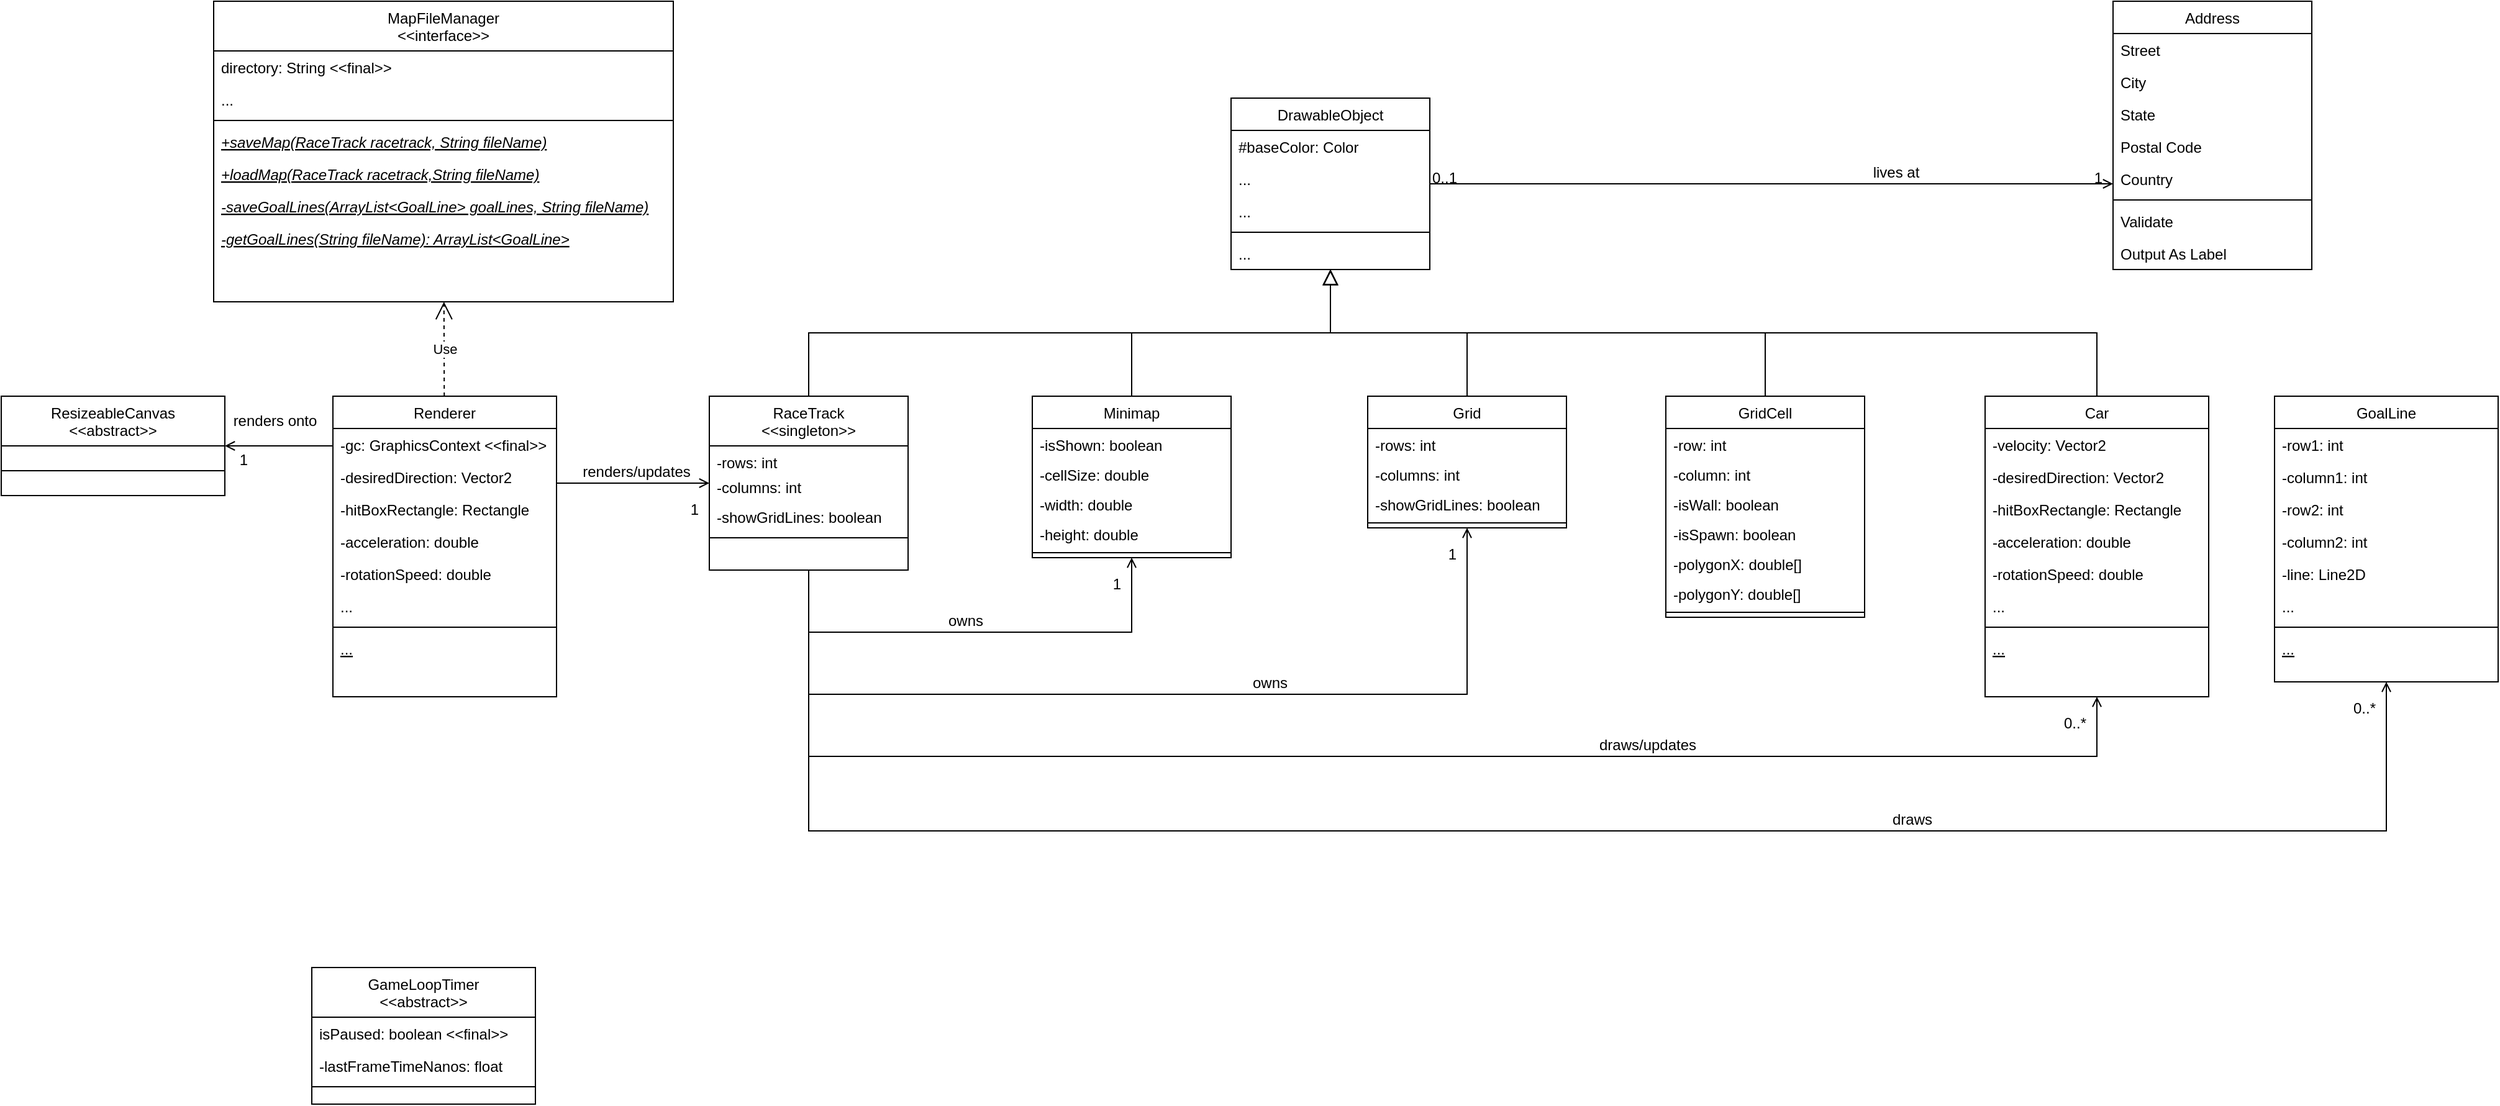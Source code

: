 <mxfile version="13.9.9" type="device"><diagram id="C5RBs43oDa-KdzZeNtuy" name="Page-1"><mxGraphModel dx="2105" dy="948" grid="1" gridSize="10" guides="1" tooltips="1" connect="1" arrows="1" fold="1" page="1" pageScale="1" pageWidth="827" pageHeight="1169" math="0" shadow="0"><root><mxCell id="WIyWlLk6GJQsqaUBKTNV-0"/><mxCell id="WIyWlLk6GJQsqaUBKTNV-1" parent="WIyWlLk6GJQsqaUBKTNV-0"/><mxCell id="zkfFHV4jXpPFQw0GAbJ--0" value="DrawableObject" style="swimlane;fontStyle=0;align=center;verticalAlign=top;childLayout=stackLayout;horizontal=1;startSize=26;horizontalStack=0;resizeParent=1;resizeLast=0;collapsible=1;marginBottom=0;rounded=0;shadow=0;strokeWidth=1;" parent="WIyWlLk6GJQsqaUBKTNV-1" vertex="1"><mxGeometry x="220" y="120" width="160" height="138" as="geometry"><mxRectangle x="230" y="140" width="160" height="26" as="alternateBounds"/></mxGeometry></mxCell><mxCell id="zkfFHV4jXpPFQw0GAbJ--1" value="#baseColor: Color" style="text;align=left;verticalAlign=top;spacingLeft=4;spacingRight=4;overflow=hidden;rotatable=0;points=[[0,0.5],[1,0.5]];portConstraint=eastwest;" parent="zkfFHV4jXpPFQw0GAbJ--0" vertex="1"><mxGeometry y="26" width="160" height="26" as="geometry"/></mxCell><mxCell id="zkfFHV4jXpPFQw0GAbJ--2" value="..." style="text;align=left;verticalAlign=top;spacingLeft=4;spacingRight=4;overflow=hidden;rotatable=0;points=[[0,0.5],[1,0.5]];portConstraint=eastwest;rounded=0;shadow=0;html=0;" parent="zkfFHV4jXpPFQw0GAbJ--0" vertex="1"><mxGeometry y="52" width="160" height="26" as="geometry"/></mxCell><mxCell id="zkfFHV4jXpPFQw0GAbJ--3" value="..." style="text;align=left;verticalAlign=top;spacingLeft=4;spacingRight=4;overflow=hidden;rotatable=0;points=[[0,0.5],[1,0.5]];portConstraint=eastwest;rounded=0;shadow=0;html=0;" parent="zkfFHV4jXpPFQw0GAbJ--0" vertex="1"><mxGeometry y="78" width="160" height="26" as="geometry"/></mxCell><mxCell id="zkfFHV4jXpPFQw0GAbJ--4" value="" style="line;html=1;strokeWidth=1;align=left;verticalAlign=middle;spacingTop=-1;spacingLeft=3;spacingRight=3;rotatable=0;labelPosition=right;points=[];portConstraint=eastwest;" parent="zkfFHV4jXpPFQw0GAbJ--0" vertex="1"><mxGeometry y="104" width="160" height="8" as="geometry"/></mxCell><mxCell id="zkfFHV4jXpPFQw0GAbJ--5" value="..." style="text;align=left;verticalAlign=top;spacingLeft=4;spacingRight=4;overflow=hidden;rotatable=0;points=[[0,0.5],[1,0.5]];portConstraint=eastwest;" parent="zkfFHV4jXpPFQw0GAbJ--0" vertex="1"><mxGeometry y="112" width="160" height="26" as="geometry"/></mxCell><mxCell id="zkfFHV4jXpPFQw0GAbJ--6" value="Car" style="swimlane;fontStyle=0;align=center;verticalAlign=top;childLayout=stackLayout;horizontal=1;startSize=26;horizontalStack=0;resizeParent=1;resizeLast=0;collapsible=1;marginBottom=0;rounded=0;shadow=0;strokeWidth=1;" parent="WIyWlLk6GJQsqaUBKTNV-1" vertex="1"><mxGeometry x="827" y="360" width="180" height="242" as="geometry"><mxRectangle x="130" y="380" width="160" height="26" as="alternateBounds"/></mxGeometry></mxCell><mxCell id="zkfFHV4jXpPFQw0GAbJ--7" value="-velocity: Vector2" style="text;align=left;verticalAlign=top;spacingLeft=4;spacingRight=4;overflow=hidden;rotatable=0;points=[[0,0.5],[1,0.5]];portConstraint=eastwest;" parent="zkfFHV4jXpPFQw0GAbJ--6" vertex="1"><mxGeometry y="26" width="180" height="26" as="geometry"/></mxCell><mxCell id="zkfFHV4jXpPFQw0GAbJ--8" value="-desiredDirection: Vector2" style="text;align=left;verticalAlign=top;spacingLeft=4;spacingRight=4;overflow=hidden;rotatable=0;points=[[0,0.5],[1,0.5]];portConstraint=eastwest;rounded=0;shadow=0;html=0;" parent="zkfFHV4jXpPFQw0GAbJ--6" vertex="1"><mxGeometry y="52" width="180" height="26" as="geometry"/></mxCell><mxCell id="_EABiw9-zHisRcPrjbDA-1" value="-hitBoxRectangle: Rectangle" style="text;align=left;verticalAlign=top;spacingLeft=4;spacingRight=4;overflow=hidden;rotatable=0;points=[[0,0.5],[1,0.5]];portConstraint=eastwest;rounded=0;shadow=0;html=0;" parent="zkfFHV4jXpPFQw0GAbJ--6" vertex="1"><mxGeometry y="78" width="180" height="26" as="geometry"/></mxCell><mxCell id="_EABiw9-zHisRcPrjbDA-2" value="-acceleration: double" style="text;align=left;verticalAlign=top;spacingLeft=4;spacingRight=4;overflow=hidden;rotatable=0;points=[[0,0.5],[1,0.5]];portConstraint=eastwest;rounded=0;shadow=0;html=0;" parent="zkfFHV4jXpPFQw0GAbJ--6" vertex="1"><mxGeometry y="104" width="180" height="26" as="geometry"/></mxCell><mxCell id="_EABiw9-zHisRcPrjbDA-3" value="-rotationSpeed: double" style="text;align=left;verticalAlign=top;spacingLeft=4;spacingRight=4;overflow=hidden;rotatable=0;points=[[0,0.5],[1,0.5]];portConstraint=eastwest;rounded=0;shadow=0;html=0;" parent="zkfFHV4jXpPFQw0GAbJ--6" vertex="1"><mxGeometry y="130" width="180" height="26" as="geometry"/></mxCell><mxCell id="gV0Ae8lYrytgGcHwGClO-4" value="..." style="text;align=left;verticalAlign=top;spacingLeft=4;spacingRight=4;overflow=hidden;rotatable=0;points=[[0,0.5],[1,0.5]];portConstraint=eastwest;rounded=0;shadow=0;html=0;" parent="zkfFHV4jXpPFQw0GAbJ--6" vertex="1"><mxGeometry y="156" width="180" height="26" as="geometry"/></mxCell><mxCell id="zkfFHV4jXpPFQw0GAbJ--9" value="" style="line;html=1;strokeWidth=1;align=left;verticalAlign=middle;spacingTop=-1;spacingLeft=3;spacingRight=3;rotatable=0;labelPosition=right;points=[];portConstraint=eastwest;" parent="zkfFHV4jXpPFQw0GAbJ--6" vertex="1"><mxGeometry y="182" width="180" height="8" as="geometry"/></mxCell><mxCell id="zkfFHV4jXpPFQw0GAbJ--10" value="..." style="text;align=left;verticalAlign=top;spacingLeft=4;spacingRight=4;overflow=hidden;rotatable=0;points=[[0,0.5],[1,0.5]];portConstraint=eastwest;fontStyle=4" parent="zkfFHV4jXpPFQw0GAbJ--6" vertex="1"><mxGeometry y="190" width="180" height="26" as="geometry"/></mxCell><mxCell id="zkfFHV4jXpPFQw0GAbJ--12" value="" style="endArrow=block;endSize=10;endFill=0;shadow=0;strokeWidth=1;rounded=0;edgeStyle=elbowEdgeStyle;elbow=vertical;" parent="WIyWlLk6GJQsqaUBKTNV-1" source="zkfFHV4jXpPFQw0GAbJ--6" target="zkfFHV4jXpPFQw0GAbJ--0" edge="1"><mxGeometry width="160" relative="1" as="geometry"><mxPoint x="200" y="203" as="sourcePoint"/><mxPoint x="200" y="203" as="targetPoint"/></mxGeometry></mxCell><mxCell id="zkfFHV4jXpPFQw0GAbJ--13" value="Grid" style="swimlane;fontStyle=0;align=center;verticalAlign=top;childLayout=stackLayout;horizontal=1;startSize=26;horizontalStack=0;resizeParent=1;resizeLast=0;collapsible=1;marginBottom=0;rounded=0;shadow=0;strokeWidth=1;" parent="WIyWlLk6GJQsqaUBKTNV-1" vertex="1"><mxGeometry x="330" y="360" width="160" height="106" as="geometry"><mxRectangle x="340" y="380" width="170" height="26" as="alternateBounds"/></mxGeometry></mxCell><mxCell id="zkfFHV4jXpPFQw0GAbJ--14" value="-rows: int" style="text;align=left;verticalAlign=top;spacingLeft=4;spacingRight=4;overflow=hidden;rotatable=0;points=[[0,0.5],[1,0.5]];portConstraint=eastwest;" parent="zkfFHV4jXpPFQw0GAbJ--13" vertex="1"><mxGeometry y="26" width="160" height="24" as="geometry"/></mxCell><mxCell id="_EABiw9-zHisRcPrjbDA-4" value="-columns: int" style="text;align=left;verticalAlign=top;spacingLeft=4;spacingRight=4;overflow=hidden;rotatable=0;points=[[0,0.5],[1,0.5]];portConstraint=eastwest;" parent="zkfFHV4jXpPFQw0GAbJ--13" vertex="1"><mxGeometry y="50" width="160" height="24" as="geometry"/></mxCell><mxCell id="_EABiw9-zHisRcPrjbDA-5" value="-showGridLines: boolean" style="text;align=left;verticalAlign=top;spacingLeft=4;spacingRight=4;overflow=hidden;rotatable=0;points=[[0,0.5],[1,0.5]];portConstraint=eastwest;" parent="zkfFHV4jXpPFQw0GAbJ--13" vertex="1"><mxGeometry y="74" width="160" height="24" as="geometry"/></mxCell><mxCell id="zkfFHV4jXpPFQw0GAbJ--15" value="" style="line;html=1;strokeWidth=1;align=left;verticalAlign=middle;spacingTop=-1;spacingLeft=3;spacingRight=3;rotatable=0;labelPosition=right;points=[];portConstraint=eastwest;" parent="zkfFHV4jXpPFQw0GAbJ--13" vertex="1"><mxGeometry y="98" width="160" height="8" as="geometry"/></mxCell><mxCell id="zkfFHV4jXpPFQw0GAbJ--16" value="" style="endArrow=block;endSize=10;endFill=0;shadow=0;strokeWidth=1;rounded=0;edgeStyle=elbowEdgeStyle;elbow=vertical;" parent="WIyWlLk6GJQsqaUBKTNV-1" source="zkfFHV4jXpPFQw0GAbJ--13" target="zkfFHV4jXpPFQw0GAbJ--0" edge="1"><mxGeometry width="160" relative="1" as="geometry"><mxPoint x="210" y="373" as="sourcePoint"/><mxPoint x="310" y="271" as="targetPoint"/></mxGeometry></mxCell><mxCell id="zkfFHV4jXpPFQw0GAbJ--17" value="Address" style="swimlane;fontStyle=0;align=center;verticalAlign=top;childLayout=stackLayout;horizontal=1;startSize=26;horizontalStack=0;resizeParent=1;resizeLast=0;collapsible=1;marginBottom=0;rounded=0;shadow=0;strokeWidth=1;" parent="WIyWlLk6GJQsqaUBKTNV-1" vertex="1"><mxGeometry x="930" y="42" width="160" height="216" as="geometry"><mxRectangle x="550" y="140" width="160" height="26" as="alternateBounds"/></mxGeometry></mxCell><mxCell id="zkfFHV4jXpPFQw0GAbJ--18" value="Street" style="text;align=left;verticalAlign=top;spacingLeft=4;spacingRight=4;overflow=hidden;rotatable=0;points=[[0,0.5],[1,0.5]];portConstraint=eastwest;" parent="zkfFHV4jXpPFQw0GAbJ--17" vertex="1"><mxGeometry y="26" width="160" height="26" as="geometry"/></mxCell><mxCell id="zkfFHV4jXpPFQw0GAbJ--19" value="City" style="text;align=left;verticalAlign=top;spacingLeft=4;spacingRight=4;overflow=hidden;rotatable=0;points=[[0,0.5],[1,0.5]];portConstraint=eastwest;rounded=0;shadow=0;html=0;" parent="zkfFHV4jXpPFQw0GAbJ--17" vertex="1"><mxGeometry y="52" width="160" height="26" as="geometry"/></mxCell><mxCell id="zkfFHV4jXpPFQw0GAbJ--20" value="State" style="text;align=left;verticalAlign=top;spacingLeft=4;spacingRight=4;overflow=hidden;rotatable=0;points=[[0,0.5],[1,0.5]];portConstraint=eastwest;rounded=0;shadow=0;html=0;" parent="zkfFHV4jXpPFQw0GAbJ--17" vertex="1"><mxGeometry y="78" width="160" height="26" as="geometry"/></mxCell><mxCell id="zkfFHV4jXpPFQw0GAbJ--21" value="Postal Code" style="text;align=left;verticalAlign=top;spacingLeft=4;spacingRight=4;overflow=hidden;rotatable=0;points=[[0,0.5],[1,0.5]];portConstraint=eastwest;rounded=0;shadow=0;html=0;" parent="zkfFHV4jXpPFQw0GAbJ--17" vertex="1"><mxGeometry y="104" width="160" height="26" as="geometry"/></mxCell><mxCell id="zkfFHV4jXpPFQw0GAbJ--22" value="Country" style="text;align=left;verticalAlign=top;spacingLeft=4;spacingRight=4;overflow=hidden;rotatable=0;points=[[0,0.5],[1,0.5]];portConstraint=eastwest;rounded=0;shadow=0;html=0;" parent="zkfFHV4jXpPFQw0GAbJ--17" vertex="1"><mxGeometry y="130" width="160" height="26" as="geometry"/></mxCell><mxCell id="zkfFHV4jXpPFQw0GAbJ--23" value="" style="line;html=1;strokeWidth=1;align=left;verticalAlign=middle;spacingTop=-1;spacingLeft=3;spacingRight=3;rotatable=0;labelPosition=right;points=[];portConstraint=eastwest;" parent="zkfFHV4jXpPFQw0GAbJ--17" vertex="1"><mxGeometry y="156" width="160" height="8" as="geometry"/></mxCell><mxCell id="zkfFHV4jXpPFQw0GAbJ--24" value="Validate" style="text;align=left;verticalAlign=top;spacingLeft=4;spacingRight=4;overflow=hidden;rotatable=0;points=[[0,0.5],[1,0.5]];portConstraint=eastwest;" parent="zkfFHV4jXpPFQw0GAbJ--17" vertex="1"><mxGeometry y="164" width="160" height="26" as="geometry"/></mxCell><mxCell id="zkfFHV4jXpPFQw0GAbJ--25" value="Output As Label" style="text;align=left;verticalAlign=top;spacingLeft=4;spacingRight=4;overflow=hidden;rotatable=0;points=[[0,0.5],[1,0.5]];portConstraint=eastwest;" parent="zkfFHV4jXpPFQw0GAbJ--17" vertex="1"><mxGeometry y="190" width="160" height="26" as="geometry"/></mxCell><mxCell id="zkfFHV4jXpPFQw0GAbJ--26" value="" style="endArrow=open;shadow=0;strokeWidth=1;rounded=0;endFill=1;edgeStyle=elbowEdgeStyle;elbow=vertical;" parent="WIyWlLk6GJQsqaUBKTNV-1" source="zkfFHV4jXpPFQw0GAbJ--0" target="zkfFHV4jXpPFQw0GAbJ--17" edge="1"><mxGeometry x="0.5" y="41" relative="1" as="geometry"><mxPoint x="380" y="192" as="sourcePoint"/><mxPoint x="540" y="192" as="targetPoint"/><mxPoint x="-40" y="32" as="offset"/></mxGeometry></mxCell><mxCell id="zkfFHV4jXpPFQw0GAbJ--27" value="0..1" style="resizable=0;align=left;verticalAlign=bottom;labelBackgroundColor=none;fontSize=12;" parent="zkfFHV4jXpPFQw0GAbJ--26" connectable="0" vertex="1"><mxGeometry x="-1" relative="1" as="geometry"><mxPoint y="4" as="offset"/></mxGeometry></mxCell><mxCell id="zkfFHV4jXpPFQw0GAbJ--28" value="1" style="resizable=0;align=right;verticalAlign=bottom;labelBackgroundColor=none;fontSize=12;" parent="zkfFHV4jXpPFQw0GAbJ--26" connectable="0" vertex="1"><mxGeometry x="1" relative="1" as="geometry"><mxPoint x="-7" y="4" as="offset"/></mxGeometry></mxCell><mxCell id="zkfFHV4jXpPFQw0GAbJ--29" value="lives at" style="text;html=1;resizable=0;points=[];;align=center;verticalAlign=middle;labelBackgroundColor=none;rounded=0;shadow=0;strokeWidth=1;fontSize=12;" parent="zkfFHV4jXpPFQw0GAbJ--26" vertex="1" connectable="0"><mxGeometry x="0.5" y="49" relative="1" as="geometry"><mxPoint x="-38" y="40" as="offset"/></mxGeometry></mxCell><mxCell id="_EABiw9-zHisRcPrjbDA-7" value="GridCell&#10;" style="swimlane;fontStyle=0;align=center;verticalAlign=top;childLayout=stackLayout;horizontal=1;startSize=26;horizontalStack=0;resizeParent=1;resizeLast=0;collapsible=1;marginBottom=0;rounded=0;shadow=0;strokeWidth=1;" parent="WIyWlLk6GJQsqaUBKTNV-1" vertex="1"><mxGeometry x="570" y="360" width="160" height="178" as="geometry"><mxRectangle x="340" y="380" width="170" height="26" as="alternateBounds"/></mxGeometry></mxCell><mxCell id="_EABiw9-zHisRcPrjbDA-8" value="-row: int" style="text;align=left;verticalAlign=top;spacingLeft=4;spacingRight=4;overflow=hidden;rotatable=0;points=[[0,0.5],[1,0.5]];portConstraint=eastwest;" parent="_EABiw9-zHisRcPrjbDA-7" vertex="1"><mxGeometry y="26" width="160" height="24" as="geometry"/></mxCell><mxCell id="_EABiw9-zHisRcPrjbDA-9" value="-column: int" style="text;align=left;verticalAlign=top;spacingLeft=4;spacingRight=4;overflow=hidden;rotatable=0;points=[[0,0.5],[1,0.5]];portConstraint=eastwest;" parent="_EABiw9-zHisRcPrjbDA-7" vertex="1"><mxGeometry y="50" width="160" height="24" as="geometry"/></mxCell><mxCell id="_EABiw9-zHisRcPrjbDA-10" value="-isWall: boolean" style="text;align=left;verticalAlign=top;spacingLeft=4;spacingRight=4;overflow=hidden;rotatable=0;points=[[0,0.5],[1,0.5]];portConstraint=eastwest;" parent="_EABiw9-zHisRcPrjbDA-7" vertex="1"><mxGeometry y="74" width="160" height="24" as="geometry"/></mxCell><mxCell id="_EABiw9-zHisRcPrjbDA-13" value="-isSpawn: boolean" style="text;align=left;verticalAlign=top;spacingLeft=4;spacingRight=4;overflow=hidden;rotatable=0;points=[[0,0.5],[1,0.5]];portConstraint=eastwest;" parent="_EABiw9-zHisRcPrjbDA-7" vertex="1"><mxGeometry y="98" width="160" height="24" as="geometry"/></mxCell><mxCell id="_EABiw9-zHisRcPrjbDA-14" value="-polygonX: double[]" style="text;align=left;verticalAlign=top;spacingLeft=4;spacingRight=4;overflow=hidden;rotatable=0;points=[[0,0.5],[1,0.5]];portConstraint=eastwest;" parent="_EABiw9-zHisRcPrjbDA-7" vertex="1"><mxGeometry y="122" width="160" height="24" as="geometry"/></mxCell><mxCell id="_EABiw9-zHisRcPrjbDA-15" value="-polygonY: double[]" style="text;align=left;verticalAlign=top;spacingLeft=4;spacingRight=4;overflow=hidden;rotatable=0;points=[[0,0.5],[1,0.5]];portConstraint=eastwest;" parent="_EABiw9-zHisRcPrjbDA-7" vertex="1"><mxGeometry y="146" width="160" height="24" as="geometry"/></mxCell><mxCell id="_EABiw9-zHisRcPrjbDA-11" value="" style="line;html=1;strokeWidth=1;align=left;verticalAlign=middle;spacingTop=-1;spacingLeft=3;spacingRight=3;rotatable=0;labelPosition=right;points=[];portConstraint=eastwest;" parent="_EABiw9-zHisRcPrjbDA-7" vertex="1"><mxGeometry y="170" width="160" height="8" as="geometry"/></mxCell><mxCell id="_EABiw9-zHisRcPrjbDA-12" value="" style="endArrow=block;endSize=10;endFill=0;shadow=0;strokeWidth=1;rounded=0;edgeStyle=elbowEdgeStyle;elbow=vertical;" parent="WIyWlLk6GJQsqaUBKTNV-1" source="_EABiw9-zHisRcPrjbDA-7" target="zkfFHV4jXpPFQw0GAbJ--0" edge="1"><mxGeometry width="160" relative="1" as="geometry"><mxPoint x="660" y="360" as="sourcePoint"/><mxPoint x="550" y="258" as="targetPoint"/></mxGeometry></mxCell><mxCell id="_EABiw9-zHisRcPrjbDA-16" value="Minimap" style="swimlane;fontStyle=0;align=center;verticalAlign=top;childLayout=stackLayout;horizontal=1;startSize=26;horizontalStack=0;resizeParent=1;resizeLast=0;collapsible=1;marginBottom=0;rounded=0;shadow=0;strokeWidth=1;" parent="WIyWlLk6GJQsqaUBKTNV-1" vertex="1"><mxGeometry x="60" y="360" width="160" height="130" as="geometry"><mxRectangle x="340" y="380" width="170" height="26" as="alternateBounds"/></mxGeometry></mxCell><mxCell id="_EABiw9-zHisRcPrjbDA-17" value="-isShown: boolean" style="text;align=left;verticalAlign=top;spacingLeft=4;spacingRight=4;overflow=hidden;rotatable=0;points=[[0,0.5],[1,0.5]];portConstraint=eastwest;" parent="_EABiw9-zHisRcPrjbDA-16" vertex="1"><mxGeometry y="26" width="160" height="24" as="geometry"/></mxCell><mxCell id="_EABiw9-zHisRcPrjbDA-18" value="-cellSize: double" style="text;align=left;verticalAlign=top;spacingLeft=4;spacingRight=4;overflow=hidden;rotatable=0;points=[[0,0.5],[1,0.5]];portConstraint=eastwest;" parent="_EABiw9-zHisRcPrjbDA-16" vertex="1"><mxGeometry y="50" width="160" height="24" as="geometry"/></mxCell><mxCell id="_EABiw9-zHisRcPrjbDA-19" value="-width: double" style="text;align=left;verticalAlign=top;spacingLeft=4;spacingRight=4;overflow=hidden;rotatable=0;points=[[0,0.5],[1,0.5]];portConstraint=eastwest;" parent="_EABiw9-zHisRcPrjbDA-16" vertex="1"><mxGeometry y="74" width="160" height="24" as="geometry"/></mxCell><mxCell id="_EABiw9-zHisRcPrjbDA-21" value="-height: double" style="text;align=left;verticalAlign=top;spacingLeft=4;spacingRight=4;overflow=hidden;rotatable=0;points=[[0,0.5],[1,0.5]];portConstraint=eastwest;" parent="_EABiw9-zHisRcPrjbDA-16" vertex="1"><mxGeometry y="98" width="160" height="24" as="geometry"/></mxCell><mxCell id="_EABiw9-zHisRcPrjbDA-20" value="" style="line;html=1;strokeWidth=1;align=left;verticalAlign=middle;spacingTop=-1;spacingLeft=3;spacingRight=3;rotatable=0;labelPosition=right;points=[];portConstraint=eastwest;" parent="_EABiw9-zHisRcPrjbDA-16" vertex="1"><mxGeometry y="122" width="160" height="8" as="geometry"/></mxCell><mxCell id="_EABiw9-zHisRcPrjbDA-22" value="" style="endArrow=block;endSize=10;endFill=0;shadow=0;strokeWidth=1;rounded=0;edgeStyle=elbowEdgeStyle;elbow=vertical;" parent="WIyWlLk6GJQsqaUBKTNV-1" source="_EABiw9-zHisRcPrjbDA-16" target="zkfFHV4jXpPFQw0GAbJ--0" edge="1"><mxGeometry width="160" relative="1" as="geometry"><mxPoint x="660" y="370" as="sourcePoint"/><mxPoint x="310" y="268" as="targetPoint"/></mxGeometry></mxCell><mxCell id="_EABiw9-zHisRcPrjbDA-23" value="RaceTrack &#10;&lt;&lt;singleton&gt;&gt;" style="swimlane;fontStyle=0;align=center;verticalAlign=top;childLayout=stackLayout;horizontal=1;startSize=40;horizontalStack=0;resizeParent=1;resizeLast=0;collapsible=1;marginBottom=0;rounded=0;shadow=0;strokeWidth=1;" parent="WIyWlLk6GJQsqaUBKTNV-1" vertex="1"><mxGeometry x="-200" y="360" width="160" height="140" as="geometry"><mxRectangle x="-200" y="350" width="170" height="26" as="alternateBounds"/></mxGeometry></mxCell><mxCell id="_EABiw9-zHisRcPrjbDA-24" value="-rows: int" style="text;align=left;verticalAlign=top;spacingLeft=4;spacingRight=4;overflow=hidden;rotatable=0;points=[[0,0.5],[1,0.5]];portConstraint=eastwest;" parent="_EABiw9-zHisRcPrjbDA-23" vertex="1"><mxGeometry y="40" width="160" height="20" as="geometry"/></mxCell><mxCell id="_EABiw9-zHisRcPrjbDA-25" value="-columns: int" style="text;align=left;verticalAlign=top;spacingLeft=4;spacingRight=4;overflow=hidden;rotatable=0;points=[[0,0.5],[1,0.5]];portConstraint=eastwest;" parent="_EABiw9-zHisRcPrjbDA-23" vertex="1"><mxGeometry y="60" width="160" height="24" as="geometry"/></mxCell><mxCell id="_EABiw9-zHisRcPrjbDA-26" value="-showGridLines: boolean" style="text;align=left;verticalAlign=top;spacingLeft=4;spacingRight=4;overflow=hidden;rotatable=0;points=[[0,0.5],[1,0.5]];portConstraint=eastwest;" parent="_EABiw9-zHisRcPrjbDA-23" vertex="1"><mxGeometry y="84" width="160" height="24" as="geometry"/></mxCell><mxCell id="_EABiw9-zHisRcPrjbDA-27" value="" style="line;html=1;strokeWidth=1;align=left;verticalAlign=middle;spacingTop=-1;spacingLeft=3;spacingRight=3;rotatable=0;labelPosition=right;points=[];portConstraint=eastwest;" parent="_EABiw9-zHisRcPrjbDA-23" vertex="1"><mxGeometry y="108" width="160" height="12" as="geometry"/></mxCell><mxCell id="_EABiw9-zHisRcPrjbDA-28" value="" style="endArrow=block;endSize=10;endFill=0;shadow=0;strokeWidth=1;rounded=0;edgeStyle=elbowEdgeStyle;elbow=vertical;" parent="WIyWlLk6GJQsqaUBKTNV-1" source="_EABiw9-zHisRcPrjbDA-23" target="zkfFHV4jXpPFQw0GAbJ--0" edge="1"><mxGeometry width="160" relative="1" as="geometry"><mxPoint x="-120.0" y="360" as="sourcePoint"/><mxPoint x="50.0" y="258" as="targetPoint"/></mxGeometry></mxCell><mxCell id="_EABiw9-zHisRcPrjbDA-29" value="" style="endArrow=open;shadow=0;strokeWidth=1;rounded=0;endFill=1;edgeStyle=elbowEdgeStyle;elbow=vertical;" parent="WIyWlLk6GJQsqaUBKTNV-1" source="_EABiw9-zHisRcPrjbDA-23" target="_EABiw9-zHisRcPrjbDA-16" edge="1"><mxGeometry x="0.5" y="41" relative="1" as="geometry"><mxPoint x="-120" y="550.003" as="sourcePoint"/><mxPoint x="430" y="550.003" as="targetPoint"/><mxPoint x="-40" y="32" as="offset"/><Array as="points"><mxPoint x="10" y="550"/></Array></mxGeometry></mxCell><mxCell id="_EABiw9-zHisRcPrjbDA-30" value="" style="resizable=0;align=left;verticalAlign=bottom;labelBackgroundColor=none;fontSize=12;" parent="_EABiw9-zHisRcPrjbDA-29" connectable="0" vertex="1"><mxGeometry x="-1" relative="1" as="geometry"><mxPoint y="20" as="offset"/></mxGeometry></mxCell><mxCell id="_EABiw9-zHisRcPrjbDA-31" value="1" style="resizable=0;align=right;verticalAlign=bottom;labelBackgroundColor=none;fontSize=12;" parent="_EABiw9-zHisRcPrjbDA-29" connectable="0" vertex="1"><mxGeometry x="1" relative="1" as="geometry"><mxPoint x="-7" y="30" as="offset"/></mxGeometry></mxCell><mxCell id="_EABiw9-zHisRcPrjbDA-32" value="owns" style="text;html=1;resizable=0;points=[];;align=center;verticalAlign=middle;labelBackgroundColor=none;rounded=0;shadow=0;strokeWidth=1;fontSize=12;" parent="_EABiw9-zHisRcPrjbDA-29" vertex="1" connectable="0"><mxGeometry x="0.5" y="49" relative="1" as="geometry"><mxPoint x="-102" y="40" as="offset"/></mxGeometry></mxCell><mxCell id="_EABiw9-zHisRcPrjbDA-33" value="" style="endArrow=open;shadow=0;strokeWidth=1;rounded=0;endFill=1;edgeStyle=elbowEdgeStyle;elbow=vertical;" parent="WIyWlLk6GJQsqaUBKTNV-1" source="_EABiw9-zHisRcPrjbDA-23" target="zkfFHV4jXpPFQw0GAbJ--13" edge="1"><mxGeometry x="0.5" y="41" relative="1" as="geometry"><mxPoint x="-110" y="510" as="sourcePoint"/><mxPoint x="150.0" y="500" as="targetPoint"/><mxPoint x="-40" y="32" as="offset"/><Array as="points"><mxPoint x="150" y="600"/></Array></mxGeometry></mxCell><mxCell id="_EABiw9-zHisRcPrjbDA-34" value="" style="resizable=0;align=left;verticalAlign=bottom;labelBackgroundColor=none;fontSize=12;" parent="_EABiw9-zHisRcPrjbDA-33" connectable="0" vertex="1"><mxGeometry x="-1" relative="1" as="geometry"><mxPoint y="20" as="offset"/></mxGeometry></mxCell><mxCell id="_EABiw9-zHisRcPrjbDA-35" value="1" style="resizable=0;align=right;verticalAlign=bottom;labelBackgroundColor=none;fontSize=12;" parent="_EABiw9-zHisRcPrjbDA-33" connectable="0" vertex="1"><mxGeometry x="1" relative="1" as="geometry"><mxPoint x="-7" y="30" as="offset"/></mxGeometry></mxCell><mxCell id="_EABiw9-zHisRcPrjbDA-36" value="owns" style="text;html=1;resizable=0;points=[];;align=center;verticalAlign=middle;labelBackgroundColor=none;rounded=0;shadow=0;strokeWidth=1;fontSize=12;" parent="_EABiw9-zHisRcPrjbDA-33" vertex="1" connectable="0"><mxGeometry x="0.5" y="49" relative="1" as="geometry"><mxPoint x="-102" y="40" as="offset"/></mxGeometry></mxCell><mxCell id="_EABiw9-zHisRcPrjbDA-37" value="" style="endArrow=open;shadow=0;strokeWidth=1;rounded=0;endFill=1;edgeStyle=elbowEdgeStyle;elbow=vertical;" parent="WIyWlLk6GJQsqaUBKTNV-1" source="_EABiw9-zHisRcPrjbDA-23" target="zkfFHV4jXpPFQw0GAbJ--6" edge="1"><mxGeometry x="0.5" y="41" relative="1" as="geometry"><mxPoint x="-110" y="510" as="sourcePoint"/><mxPoint x="420" y="476" as="targetPoint"/><mxPoint x="-40" y="32" as="offset"/><Array as="points"><mxPoint x="400" y="650"/></Array></mxGeometry></mxCell><mxCell id="_EABiw9-zHisRcPrjbDA-38" value="" style="resizable=0;align=left;verticalAlign=bottom;labelBackgroundColor=none;fontSize=12;" parent="_EABiw9-zHisRcPrjbDA-37" connectable="0" vertex="1"><mxGeometry x="-1" relative="1" as="geometry"><mxPoint y="20" as="offset"/></mxGeometry></mxCell><mxCell id="_EABiw9-zHisRcPrjbDA-39" value="0..*" style="resizable=0;align=right;verticalAlign=bottom;labelBackgroundColor=none;fontSize=12;" parent="_EABiw9-zHisRcPrjbDA-37" connectable="0" vertex="1"><mxGeometry x="1" relative="1" as="geometry"><mxPoint x="-7" y="30" as="offset"/></mxGeometry></mxCell><mxCell id="_EABiw9-zHisRcPrjbDA-40" value="draws/updates" style="text;html=1;resizable=0;points=[];;align=center;verticalAlign=middle;labelBackgroundColor=none;rounded=0;shadow=0;strokeWidth=1;fontSize=12;" parent="_EABiw9-zHisRcPrjbDA-37" vertex="1" connectable="0"><mxGeometry x="0.5" y="49" relative="1" as="geometry"><mxPoint x="-102" y="40" as="offset"/></mxGeometry></mxCell><mxCell id="3217fUcquH1B3mv6Wf95-5" value="MapFileManager&#10;&lt;&lt;interface&gt;&gt;" style="swimlane;fontStyle=0;align=center;verticalAlign=top;childLayout=stackLayout;horizontal=1;startSize=40;horizontalStack=0;resizeParent=1;resizeLast=0;collapsible=1;marginBottom=0;rounded=0;shadow=0;strokeWidth=1;" parent="WIyWlLk6GJQsqaUBKTNV-1" vertex="1"><mxGeometry x="-599" y="42" width="370" height="242" as="geometry"><mxRectangle x="130" y="380" width="160" height="26" as="alternateBounds"/></mxGeometry></mxCell><mxCell id="3217fUcquH1B3mv6Wf95-10" value="directory: String &lt;&lt;final&gt;&gt;" style="text;align=left;verticalAlign=top;spacingLeft=4;spacingRight=4;overflow=hidden;rotatable=0;points=[[0,0.5],[1,0.5]];portConstraint=eastwest;rounded=0;shadow=0;html=0;" parent="3217fUcquH1B3mv6Wf95-5" vertex="1"><mxGeometry y="40" width="370" height="26" as="geometry"/></mxCell><mxCell id="3217fUcquH1B3mv6Wf95-11" value="..." style="text;align=left;verticalAlign=top;spacingLeft=4;spacingRight=4;overflow=hidden;rotatable=0;points=[[0,0.5],[1,0.5]];portConstraint=eastwest;rounded=0;shadow=0;html=0;" parent="3217fUcquH1B3mv6Wf95-5" vertex="1"><mxGeometry y="66" width="370" height="26" as="geometry"/></mxCell><mxCell id="3217fUcquH1B3mv6Wf95-12" value="" style="line;html=1;strokeWidth=1;align=left;verticalAlign=middle;spacingTop=-1;spacingLeft=3;spacingRight=3;rotatable=0;labelPosition=right;points=[];portConstraint=eastwest;" parent="3217fUcquH1B3mv6Wf95-5" vertex="1"><mxGeometry y="92" width="370" height="8" as="geometry"/></mxCell><mxCell id="3217fUcquH1B3mv6Wf95-13" value="+saveMap(RaceTrack racetrack, String fileName)" style="text;align=left;verticalAlign=top;spacingLeft=4;spacingRight=4;overflow=hidden;rotatable=0;points=[[0,0.5],[1,0.5]];portConstraint=eastwest;fontStyle=6" parent="3217fUcquH1B3mv6Wf95-5" vertex="1"><mxGeometry y="100" width="370" height="26" as="geometry"/></mxCell><mxCell id="3217fUcquH1B3mv6Wf95-15" value="+loadMap(RaceTrack racetrack,String fileName)" style="text;align=left;verticalAlign=top;spacingLeft=4;spacingRight=4;overflow=hidden;rotatable=0;points=[[0,0.5],[1,0.5]];portConstraint=eastwest;fontStyle=6" parent="3217fUcquH1B3mv6Wf95-5" vertex="1"><mxGeometry y="126" width="370" height="26" as="geometry"/></mxCell><mxCell id="3217fUcquH1B3mv6Wf95-14" value="-saveGoalLines(ArrayList&lt;GoalLine&gt; goalLines, String fileName)" style="text;align=left;verticalAlign=top;spacingLeft=4;spacingRight=4;overflow=hidden;rotatable=0;points=[[0,0.5],[1,0.5]];portConstraint=eastwest;fontStyle=6" parent="3217fUcquH1B3mv6Wf95-5" vertex="1"><mxGeometry y="152" width="370" height="26" as="geometry"/></mxCell><mxCell id="3217fUcquH1B3mv6Wf95-16" value="-getGoalLines(String fileName): ArrayList&lt;GoalLine&gt;" style="text;align=left;verticalAlign=top;spacingLeft=4;spacingRight=4;overflow=hidden;rotatable=0;points=[[0,0.5],[1,0.5]];portConstraint=eastwest;fontStyle=6" parent="3217fUcquH1B3mv6Wf95-5" vertex="1"><mxGeometry y="178" width="370" height="26" as="geometry"/></mxCell><mxCell id="3217fUcquH1B3mv6Wf95-17" value="GameLoopTimer&#10;&lt;&lt;abstract&gt;&gt;" style="swimlane;fontStyle=0;align=center;verticalAlign=top;childLayout=stackLayout;horizontal=1;startSize=40;horizontalStack=0;resizeParent=1;resizeLast=0;collapsible=1;marginBottom=0;rounded=0;shadow=0;strokeWidth=1;" parent="WIyWlLk6GJQsqaUBKTNV-1" vertex="1"><mxGeometry x="-520" y="820" width="180" height="110" as="geometry"><mxRectangle x="130" y="380" width="160" height="26" as="alternateBounds"/></mxGeometry></mxCell><mxCell id="3217fUcquH1B3mv6Wf95-18" value="isPaused: boolean &lt;&lt;final&gt;&gt;" style="text;align=left;verticalAlign=top;spacingLeft=4;spacingRight=4;overflow=hidden;rotatable=0;points=[[0,0.5],[1,0.5]];portConstraint=eastwest;" parent="3217fUcquH1B3mv6Wf95-17" vertex="1"><mxGeometry y="40" width="180" height="26" as="geometry"/></mxCell><mxCell id="3217fUcquH1B3mv6Wf95-26" value="-lastFrameTimeNanos: float" style="text;align=left;verticalAlign=top;spacingLeft=4;spacingRight=4;overflow=hidden;rotatable=0;points=[[0,0.5],[1,0.5]];portConstraint=eastwest;" parent="3217fUcquH1B3mv6Wf95-17" vertex="1"><mxGeometry y="66" width="180" height="26" as="geometry"/></mxCell><mxCell id="3217fUcquH1B3mv6Wf95-24" value="" style="line;html=1;strokeWidth=1;align=left;verticalAlign=middle;spacingTop=-1;spacingLeft=3;spacingRight=3;rotatable=0;labelPosition=right;points=[];portConstraint=eastwest;" parent="3217fUcquH1B3mv6Wf95-17" vertex="1"><mxGeometry y="92" width="180" height="8" as="geometry"/></mxCell><mxCell id="3217fUcquH1B3mv6Wf95-27" value="Renderer" style="swimlane;fontStyle=0;align=center;verticalAlign=top;childLayout=stackLayout;horizontal=1;startSize=26;horizontalStack=0;resizeParent=1;resizeLast=0;collapsible=1;marginBottom=0;rounded=0;shadow=0;strokeWidth=1;" parent="WIyWlLk6GJQsqaUBKTNV-1" vertex="1"><mxGeometry x="-503" y="360" width="180" height="242" as="geometry"><mxRectangle x="130" y="380" width="160" height="26" as="alternateBounds"/></mxGeometry></mxCell><mxCell id="3217fUcquH1B3mv6Wf95-28" value="-gc: GraphicsContext &lt;&lt;final&gt;&gt;" style="text;align=left;verticalAlign=top;spacingLeft=4;spacingRight=4;overflow=hidden;rotatable=0;points=[[0,0.5],[1,0.5]];portConstraint=eastwest;" parent="3217fUcquH1B3mv6Wf95-27" vertex="1"><mxGeometry y="26" width="180" height="26" as="geometry"/></mxCell><mxCell id="3217fUcquH1B3mv6Wf95-29" value="-desiredDirection: Vector2" style="text;align=left;verticalAlign=top;spacingLeft=4;spacingRight=4;overflow=hidden;rotatable=0;points=[[0,0.5],[1,0.5]];portConstraint=eastwest;rounded=0;shadow=0;html=0;" parent="3217fUcquH1B3mv6Wf95-27" vertex="1"><mxGeometry y="52" width="180" height="26" as="geometry"/></mxCell><mxCell id="3217fUcquH1B3mv6Wf95-30" value="-hitBoxRectangle: Rectangle" style="text;align=left;verticalAlign=top;spacingLeft=4;spacingRight=4;overflow=hidden;rotatable=0;points=[[0,0.5],[1,0.5]];portConstraint=eastwest;rounded=0;shadow=0;html=0;" parent="3217fUcquH1B3mv6Wf95-27" vertex="1"><mxGeometry y="78" width="180" height="26" as="geometry"/></mxCell><mxCell id="3217fUcquH1B3mv6Wf95-31" value="-acceleration: double" style="text;align=left;verticalAlign=top;spacingLeft=4;spacingRight=4;overflow=hidden;rotatable=0;points=[[0,0.5],[1,0.5]];portConstraint=eastwest;rounded=0;shadow=0;html=0;" parent="3217fUcquH1B3mv6Wf95-27" vertex="1"><mxGeometry y="104" width="180" height="26" as="geometry"/></mxCell><mxCell id="3217fUcquH1B3mv6Wf95-32" value="-rotationSpeed: double" style="text;align=left;verticalAlign=top;spacingLeft=4;spacingRight=4;overflow=hidden;rotatable=0;points=[[0,0.5],[1,0.5]];portConstraint=eastwest;rounded=0;shadow=0;html=0;" parent="3217fUcquH1B3mv6Wf95-27" vertex="1"><mxGeometry y="130" width="180" height="26" as="geometry"/></mxCell><mxCell id="3217fUcquH1B3mv6Wf95-33" value="..." style="text;align=left;verticalAlign=top;spacingLeft=4;spacingRight=4;overflow=hidden;rotatable=0;points=[[0,0.5],[1,0.5]];portConstraint=eastwest;rounded=0;shadow=0;html=0;" parent="3217fUcquH1B3mv6Wf95-27" vertex="1"><mxGeometry y="156" width="180" height="26" as="geometry"/></mxCell><mxCell id="3217fUcquH1B3mv6Wf95-34" value="" style="line;html=1;strokeWidth=1;align=left;verticalAlign=middle;spacingTop=-1;spacingLeft=3;spacingRight=3;rotatable=0;labelPosition=right;points=[];portConstraint=eastwest;" parent="3217fUcquH1B3mv6Wf95-27" vertex="1"><mxGeometry y="182" width="180" height="8" as="geometry"/></mxCell><mxCell id="3217fUcquH1B3mv6Wf95-35" value="..." style="text;align=left;verticalAlign=top;spacingLeft=4;spacingRight=4;overflow=hidden;rotatable=0;points=[[0,0.5],[1,0.5]];portConstraint=eastwest;fontStyle=4" parent="3217fUcquH1B3mv6Wf95-27" vertex="1"><mxGeometry y="190" width="180" height="26" as="geometry"/></mxCell><mxCell id="3217fUcquH1B3mv6Wf95-36" value="ResizeableCanvas&#10;&lt;&lt;abstract&gt;&gt;" style="swimlane;fontStyle=0;align=center;verticalAlign=top;childLayout=stackLayout;horizontal=1;startSize=40;horizontalStack=0;resizeParent=1;resizeLast=0;collapsible=1;marginBottom=0;rounded=0;shadow=0;strokeWidth=1;" parent="WIyWlLk6GJQsqaUBKTNV-1" vertex="1"><mxGeometry x="-770" y="360" width="180" height="80" as="geometry"><mxRectangle x="130" y="380" width="160" height="26" as="alternateBounds"/></mxGeometry></mxCell><mxCell id="3217fUcquH1B3mv6Wf95-39" value="" style="line;html=1;strokeWidth=1;align=left;verticalAlign=middle;spacingTop=-1;spacingLeft=3;spacingRight=3;rotatable=0;labelPosition=right;points=[];portConstraint=eastwest;" parent="3217fUcquH1B3mv6Wf95-36" vertex="1"><mxGeometry y="40" width="180" height="40" as="geometry"/></mxCell><mxCell id="3217fUcquH1B3mv6Wf95-42" value="" style="endArrow=open;shadow=0;strokeWidth=1;rounded=0;endFill=1;edgeStyle=elbowEdgeStyle;elbow=vertical;" parent="WIyWlLk6GJQsqaUBKTNV-1" source="3217fUcquH1B3mv6Wf95-27" target="_EABiw9-zHisRcPrjbDA-23" edge="1"><mxGeometry x="0.5" y="41" relative="1" as="geometry"><mxPoint x="-543" y="660" as="sourcePoint"/><mxPoint x="-270" y="660" as="targetPoint"/><mxPoint x="-40" y="32" as="offset"/><Array as="points"><mxPoint x="-260" y="430"/></Array></mxGeometry></mxCell><mxCell id="3217fUcquH1B3mv6Wf95-43" value="" style="resizable=0;align=left;verticalAlign=bottom;labelBackgroundColor=none;fontSize=12;" parent="3217fUcquH1B3mv6Wf95-42" connectable="0" vertex="1"><mxGeometry x="-1" relative="1" as="geometry"><mxPoint y="20" as="offset"/></mxGeometry></mxCell><mxCell id="3217fUcquH1B3mv6Wf95-44" value="1" style="resizable=0;align=right;verticalAlign=bottom;labelBackgroundColor=none;fontSize=12;" parent="3217fUcquH1B3mv6Wf95-42" connectable="0" vertex="1"><mxGeometry x="1" relative="1" as="geometry"><mxPoint x="-7" y="30" as="offset"/></mxGeometry></mxCell><mxCell id="3217fUcquH1B3mv6Wf95-45" value="renders/updates" style="text;html=1;resizable=0;points=[];;align=center;verticalAlign=middle;labelBackgroundColor=none;rounded=0;shadow=0;strokeWidth=1;fontSize=12;" parent="3217fUcquH1B3mv6Wf95-42" vertex="1" connectable="0"><mxGeometry x="0.5" y="49" relative="1" as="geometry"><mxPoint x="-29" y="40" as="offset"/></mxGeometry></mxCell><mxCell id="3217fUcquH1B3mv6Wf95-46" value="" style="endArrow=open;shadow=0;strokeWidth=1;rounded=0;endFill=1;edgeStyle=elbowEdgeStyle;elbow=vertical;" parent="WIyWlLk6GJQsqaUBKTNV-1" source="3217fUcquH1B3mv6Wf95-27" target="3217fUcquH1B3mv6Wf95-36" edge="1"><mxGeometry x="0.5" y="41" relative="1" as="geometry"><mxPoint x="-741.5" y="560" as="sourcePoint"/><mxPoint x="-618.5" y="560" as="targetPoint"/><mxPoint x="-40" y="32" as="offset"/><Array as="points"><mxPoint x="-540" y="400"/></Array></mxGeometry></mxCell><mxCell id="3217fUcquH1B3mv6Wf95-47" value="" style="resizable=0;align=left;verticalAlign=bottom;labelBackgroundColor=none;fontSize=12;" parent="3217fUcquH1B3mv6Wf95-46" connectable="0" vertex="1"><mxGeometry x="-1" relative="1" as="geometry"><mxPoint y="20" as="offset"/></mxGeometry></mxCell><mxCell id="3217fUcquH1B3mv6Wf95-48" value="1" style="resizable=0;align=right;verticalAlign=bottom;labelBackgroundColor=none;fontSize=12;" parent="3217fUcquH1B3mv6Wf95-46" connectable="0" vertex="1"><mxGeometry x="1" relative="1" as="geometry"><mxPoint x="20" y="20" as="offset"/></mxGeometry></mxCell><mxCell id="3217fUcquH1B3mv6Wf95-49" value="renders onto" style="text;html=1;resizable=0;points=[];;align=center;verticalAlign=middle;labelBackgroundColor=none;rounded=0;shadow=0;strokeWidth=1;fontSize=12;" parent="3217fUcquH1B3mv6Wf95-46" vertex="1" connectable="0"><mxGeometry x="0.5" y="49" relative="1" as="geometry"><mxPoint x="18" y="-69" as="offset"/></mxGeometry></mxCell><mxCell id="V61FPlmwq1e1jrl3LIuD-4" value="Use" style="endArrow=open;endSize=12;dashed=1;html=1;" edge="1" parent="WIyWlLk6GJQsqaUBKTNV-1" source="3217fUcquH1B3mv6Wf95-27" target="3217fUcquH1B3mv6Wf95-5"><mxGeometry width="160" relative="1" as="geometry"><mxPoint x="-370" y="320" as="sourcePoint"/><mxPoint x="-210" y="320" as="targetPoint"/></mxGeometry></mxCell><mxCell id="V61FPlmwq1e1jrl3LIuD-5" value="GoalLine" style="swimlane;fontStyle=0;align=center;verticalAlign=top;childLayout=stackLayout;horizontal=1;startSize=26;horizontalStack=0;resizeParent=1;resizeLast=0;collapsible=1;marginBottom=0;rounded=0;shadow=0;strokeWidth=1;" vertex="1" parent="WIyWlLk6GJQsqaUBKTNV-1"><mxGeometry x="1060" y="360" width="180" height="230" as="geometry"><mxRectangle x="130" y="380" width="160" height="26" as="alternateBounds"/></mxGeometry></mxCell><mxCell id="V61FPlmwq1e1jrl3LIuD-6" value="-row1: int" style="text;align=left;verticalAlign=top;spacingLeft=4;spacingRight=4;overflow=hidden;rotatable=0;points=[[0,0.5],[1,0.5]];portConstraint=eastwest;" vertex="1" parent="V61FPlmwq1e1jrl3LIuD-5"><mxGeometry y="26" width="180" height="26" as="geometry"/></mxCell><mxCell id="V61FPlmwq1e1jrl3LIuD-7" value="-column1: int" style="text;align=left;verticalAlign=top;spacingLeft=4;spacingRight=4;overflow=hidden;rotatable=0;points=[[0,0.5],[1,0.5]];portConstraint=eastwest;rounded=0;shadow=0;html=0;" vertex="1" parent="V61FPlmwq1e1jrl3LIuD-5"><mxGeometry y="52" width="180" height="26" as="geometry"/></mxCell><mxCell id="V61FPlmwq1e1jrl3LIuD-8" value="-row2: int" style="text;align=left;verticalAlign=top;spacingLeft=4;spacingRight=4;overflow=hidden;rotatable=0;points=[[0,0.5],[1,0.5]];portConstraint=eastwest;rounded=0;shadow=0;html=0;" vertex="1" parent="V61FPlmwq1e1jrl3LIuD-5"><mxGeometry y="78" width="180" height="26" as="geometry"/></mxCell><mxCell id="V61FPlmwq1e1jrl3LIuD-9" value="-column2: int" style="text;align=left;verticalAlign=top;spacingLeft=4;spacingRight=4;overflow=hidden;rotatable=0;points=[[0,0.5],[1,0.5]];portConstraint=eastwest;rounded=0;shadow=0;html=0;" vertex="1" parent="V61FPlmwq1e1jrl3LIuD-5"><mxGeometry y="104" width="180" height="26" as="geometry"/></mxCell><mxCell id="V61FPlmwq1e1jrl3LIuD-10" value="-line: Line2D" style="text;align=left;verticalAlign=top;spacingLeft=4;spacingRight=4;overflow=hidden;rotatable=0;points=[[0,0.5],[1,0.5]];portConstraint=eastwest;rounded=0;shadow=0;html=0;" vertex="1" parent="V61FPlmwq1e1jrl3LIuD-5"><mxGeometry y="130" width="180" height="26" as="geometry"/></mxCell><mxCell id="V61FPlmwq1e1jrl3LIuD-11" value="..." style="text;align=left;verticalAlign=top;spacingLeft=4;spacingRight=4;overflow=hidden;rotatable=0;points=[[0,0.5],[1,0.5]];portConstraint=eastwest;rounded=0;shadow=0;html=0;" vertex="1" parent="V61FPlmwq1e1jrl3LIuD-5"><mxGeometry y="156" width="180" height="26" as="geometry"/></mxCell><mxCell id="V61FPlmwq1e1jrl3LIuD-12" value="" style="line;html=1;strokeWidth=1;align=left;verticalAlign=middle;spacingTop=-1;spacingLeft=3;spacingRight=3;rotatable=0;labelPosition=right;points=[];portConstraint=eastwest;" vertex="1" parent="V61FPlmwq1e1jrl3LIuD-5"><mxGeometry y="182" width="180" height="8" as="geometry"/></mxCell><mxCell id="V61FPlmwq1e1jrl3LIuD-13" value="..." style="text;align=left;verticalAlign=top;spacingLeft=4;spacingRight=4;overflow=hidden;rotatable=0;points=[[0,0.5],[1,0.5]];portConstraint=eastwest;fontStyle=4" vertex="1" parent="V61FPlmwq1e1jrl3LIuD-5"><mxGeometry y="190" width="180" height="26" as="geometry"/></mxCell><mxCell id="V61FPlmwq1e1jrl3LIuD-14" value="" style="endArrow=open;shadow=0;strokeWidth=1;rounded=0;endFill=1;edgeStyle=elbowEdgeStyle;elbow=vertical;" edge="1" parent="WIyWlLk6GJQsqaUBKTNV-1" source="_EABiw9-zHisRcPrjbDA-23" target="V61FPlmwq1e1jrl3LIuD-5"><mxGeometry x="0.5" y="41" relative="1" as="geometry"><mxPoint x="-120" y="680" as="sourcePoint"/><mxPoint x="917" y="782" as="targetPoint"/><mxPoint x="-40" y="32" as="offset"/><Array as="points"><mxPoint x="520" y="710"/></Array></mxGeometry></mxCell><mxCell id="V61FPlmwq1e1jrl3LIuD-15" value="" style="resizable=0;align=left;verticalAlign=bottom;labelBackgroundColor=none;fontSize=12;" connectable="0" vertex="1" parent="V61FPlmwq1e1jrl3LIuD-14"><mxGeometry x="-1" relative="1" as="geometry"><mxPoint y="20" as="offset"/></mxGeometry></mxCell><mxCell id="V61FPlmwq1e1jrl3LIuD-16" value="0..*" style="resizable=0;align=right;verticalAlign=bottom;labelBackgroundColor=none;fontSize=12;" connectable="0" vertex="1" parent="V61FPlmwq1e1jrl3LIuD-14"><mxGeometry x="1" relative="1" as="geometry"><mxPoint x="-7" y="30" as="offset"/></mxGeometry></mxCell><mxCell id="V61FPlmwq1e1jrl3LIuD-17" value="draws" style="text;html=1;resizable=0;points=[];;align=center;verticalAlign=middle;labelBackgroundColor=none;rounded=0;shadow=0;strokeWidth=1;fontSize=12;" vertex="1" connectable="0" parent="V61FPlmwq1e1jrl3LIuD-14"><mxGeometry x="0.5" y="49" relative="1" as="geometry"><mxPoint x="-102" y="40" as="offset"/></mxGeometry></mxCell></root></mxGraphModel></diagram></mxfile>